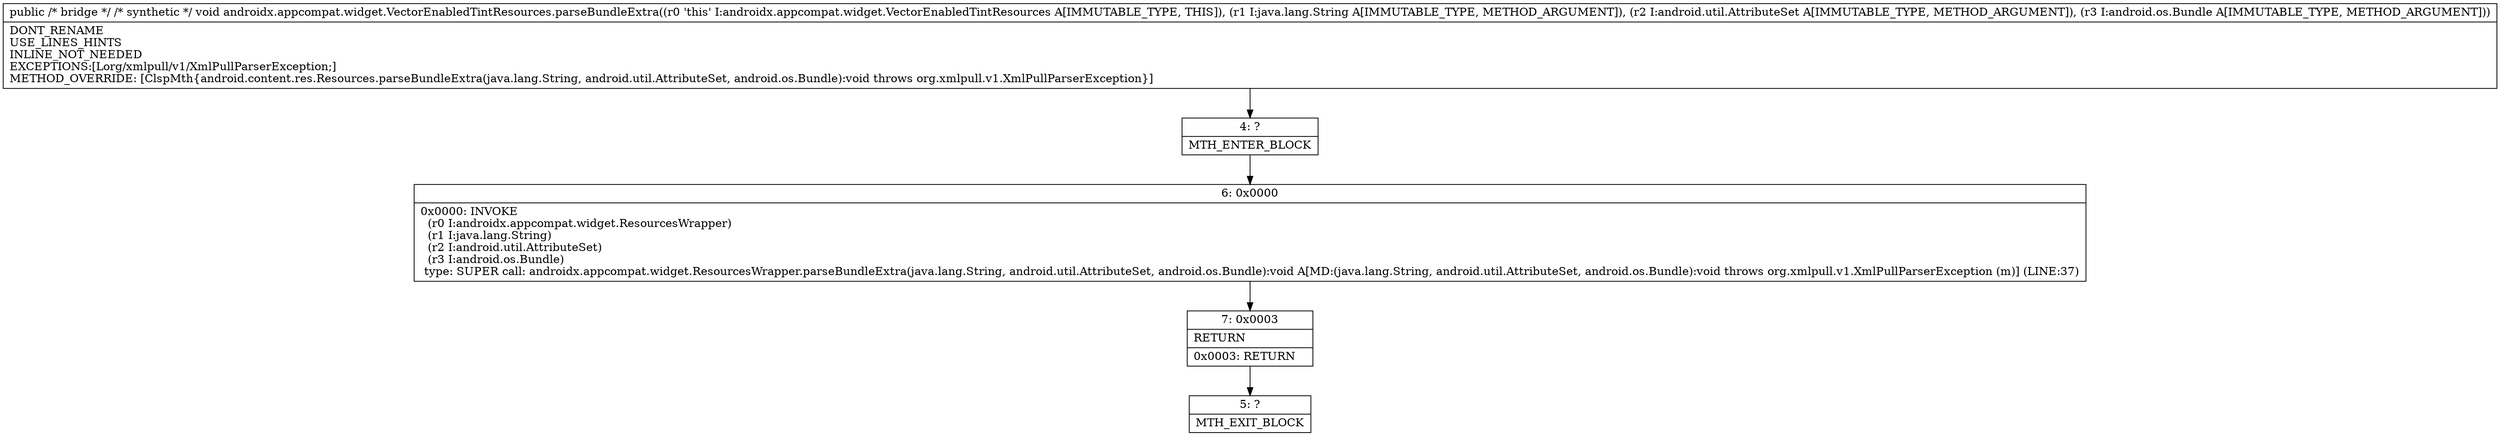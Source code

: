 digraph "CFG forandroidx.appcompat.widget.VectorEnabledTintResources.parseBundleExtra(Ljava\/lang\/String;Landroid\/util\/AttributeSet;Landroid\/os\/Bundle;)V" {
Node_4 [shape=record,label="{4\:\ ?|MTH_ENTER_BLOCK\l}"];
Node_6 [shape=record,label="{6\:\ 0x0000|0x0000: INVOKE  \l  (r0 I:androidx.appcompat.widget.ResourcesWrapper)\l  (r1 I:java.lang.String)\l  (r2 I:android.util.AttributeSet)\l  (r3 I:android.os.Bundle)\l type: SUPER call: androidx.appcompat.widget.ResourcesWrapper.parseBundleExtra(java.lang.String, android.util.AttributeSet, android.os.Bundle):void A[MD:(java.lang.String, android.util.AttributeSet, android.os.Bundle):void throws org.xmlpull.v1.XmlPullParserException (m)] (LINE:37)\l}"];
Node_7 [shape=record,label="{7\:\ 0x0003|RETURN\l|0x0003: RETURN   \l}"];
Node_5 [shape=record,label="{5\:\ ?|MTH_EXIT_BLOCK\l}"];
MethodNode[shape=record,label="{public \/* bridge *\/ \/* synthetic *\/ void androidx.appcompat.widget.VectorEnabledTintResources.parseBundleExtra((r0 'this' I:androidx.appcompat.widget.VectorEnabledTintResources A[IMMUTABLE_TYPE, THIS]), (r1 I:java.lang.String A[IMMUTABLE_TYPE, METHOD_ARGUMENT]), (r2 I:android.util.AttributeSet A[IMMUTABLE_TYPE, METHOD_ARGUMENT]), (r3 I:android.os.Bundle A[IMMUTABLE_TYPE, METHOD_ARGUMENT]))  | DONT_RENAME\lUSE_LINES_HINTS\lINLINE_NOT_NEEDED\lEXCEPTIONS:[Lorg\/xmlpull\/v1\/XmlPullParserException;]\lMETHOD_OVERRIDE: [ClspMth\{android.content.res.Resources.parseBundleExtra(java.lang.String, android.util.AttributeSet, android.os.Bundle):void throws org.xmlpull.v1.XmlPullParserException\}]\l}"];
MethodNode -> Node_4;Node_4 -> Node_6;
Node_6 -> Node_7;
Node_7 -> Node_5;
}

